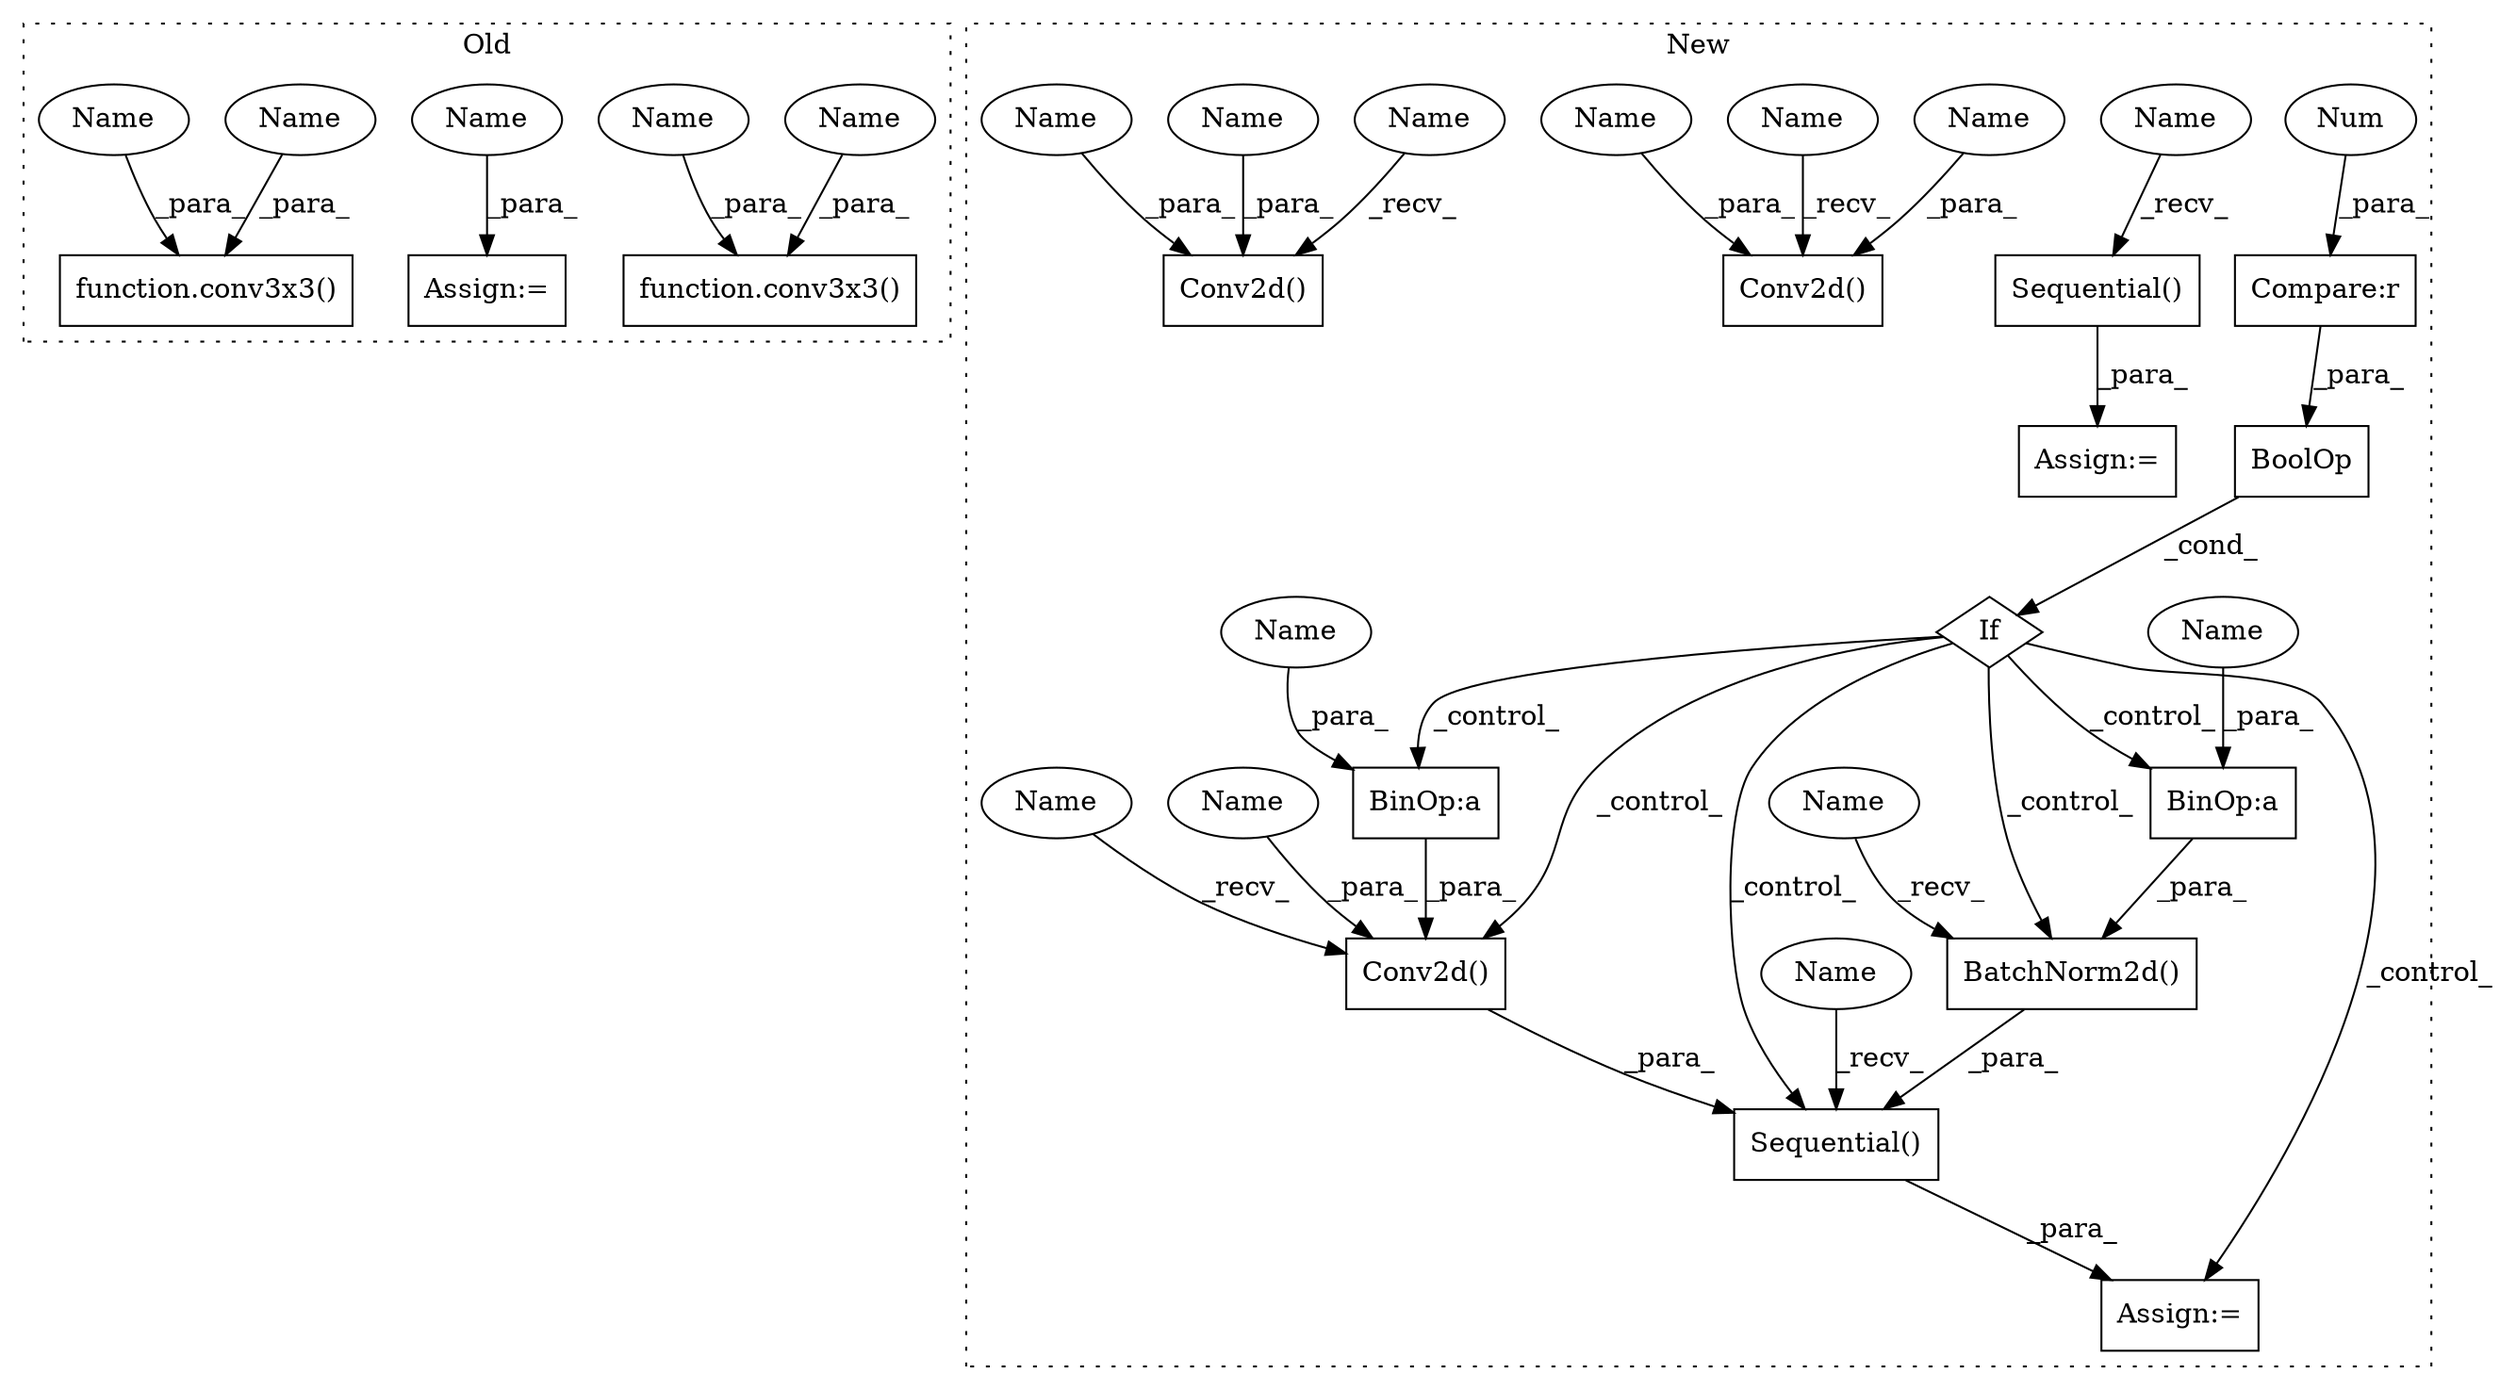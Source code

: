 digraph G {
subgraph cluster0 {
1 [label="function.conv3x3()" a="75" s="3545,3577" l="8,1" shape="box"];
13 [label="Assign:=" a="68" s="3806" l="3" shape="box"];
14 [label="function.conv3x3()" a="75" s="3684,3706" l="8,1" shape="box"];
18 [label="Name" a="87" s="3571" l="6" shape="ellipse"];
19 [label="Name" a="87" s="3809" l="6" shape="ellipse"];
28 [label="Name" a="87" s="3563" l="6" shape="ellipse"];
29 [label="Name" a="87" s="3700" l="6" shape="ellipse"];
30 [label="Name" a="87" s="3692" l="6" shape="ellipse"];
label = "Old";
style="dotted";
}
subgraph cluster1 {
2 [label="If" a="96" s="3331,3383" l="3,14" shape="diamond"];
3 [label="Conv2d()" a="75" s="3444,3486" l="10,43" shape="box"];
4 [label="Sequential()" a="75" s="3307" l="15" shape="box"];
5 [label="Conv2d()" a="75" s="3166,3190" l="10,49" shape="box"];
6 [label="Compare:r" a="40" s="3334" l="11" shape="box"];
7 [label="Conv2d()" a="75" s="3021,3048" l="10,54" shape="box"];
8 [label="BatchNorm2d()" a="75" s="3547,3583" l="15,1" shape="box"];
9 [label="BinOp:a" a="82" s="3576" l="1" shape="box"];
10 [label="BinOp:a" a="82" s="3479" l="1" shape="box"];
11 [label="BoolOp" a="72" s="3334" l="49" shape="box"];
12 [label="Sequential()" a="75" s="3413,3584" l="31,14" shape="box"];
15 [label="Num" a="76" s="3344" l="1" shape="ellipse"];
16 [label="Assign:=" a="68" s="3304" l="3" shape="box"];
17 [label="Assign:=" a="68" s="3410" l="3" shape="box"];
20 [label="Name" a="87" s="3031" l="9" shape="ellipse"];
21 [label="Name" a="87" s="3454" l="9" shape="ellipse"];
22 [label="Name" a="87" s="3166" l="2" shape="ellipse"];
23 [label="Name" a="87" s="3307" l="2" shape="ellipse"];
24 [label="Name" a="87" s="3444" l="2" shape="ellipse"];
25 [label="Name" a="87" s="3413" l="2" shape="ellipse"];
26 [label="Name" a="87" s="3547" l="2" shape="ellipse"];
27 [label="Name" a="87" s="3021" l="2" shape="ellipse"];
31 [label="Name" a="87" s="3042" l="6" shape="ellipse"];
32 [label="Name" a="87" s="3480" l="6" shape="ellipse"];
33 [label="Name" a="87" s="3176" l="6" shape="ellipse"];
34 [label="Name" a="87" s="3184" l="6" shape="ellipse"];
35 [label="Name" a="87" s="3577" l="6" shape="ellipse"];
label = "New";
style="dotted";
}
2 -> 17 [label="_control_"];
2 -> 8 [label="_control_"];
2 -> 9 [label="_control_"];
2 -> 12 [label="_control_"];
2 -> 3 [label="_control_"];
2 -> 10 [label="_control_"];
3 -> 12 [label="_para_"];
4 -> 16 [label="_para_"];
6 -> 11 [label="_para_"];
8 -> 12 [label="_para_"];
9 -> 8 [label="_para_"];
10 -> 3 [label="_para_"];
11 -> 2 [label="_cond_"];
12 -> 17 [label="_para_"];
15 -> 6 [label="_para_"];
18 -> 1 [label="_para_"];
19 -> 13 [label="_para_"];
20 -> 7 [label="_para_"];
21 -> 3 [label="_para_"];
22 -> 5 [label="_recv_"];
23 -> 4 [label="_recv_"];
24 -> 3 [label="_recv_"];
25 -> 12 [label="_recv_"];
26 -> 8 [label="_recv_"];
27 -> 7 [label="_recv_"];
28 -> 1 [label="_para_"];
29 -> 14 [label="_para_"];
30 -> 14 [label="_para_"];
31 -> 7 [label="_para_"];
32 -> 10 [label="_para_"];
33 -> 5 [label="_para_"];
34 -> 5 [label="_para_"];
35 -> 9 [label="_para_"];
}